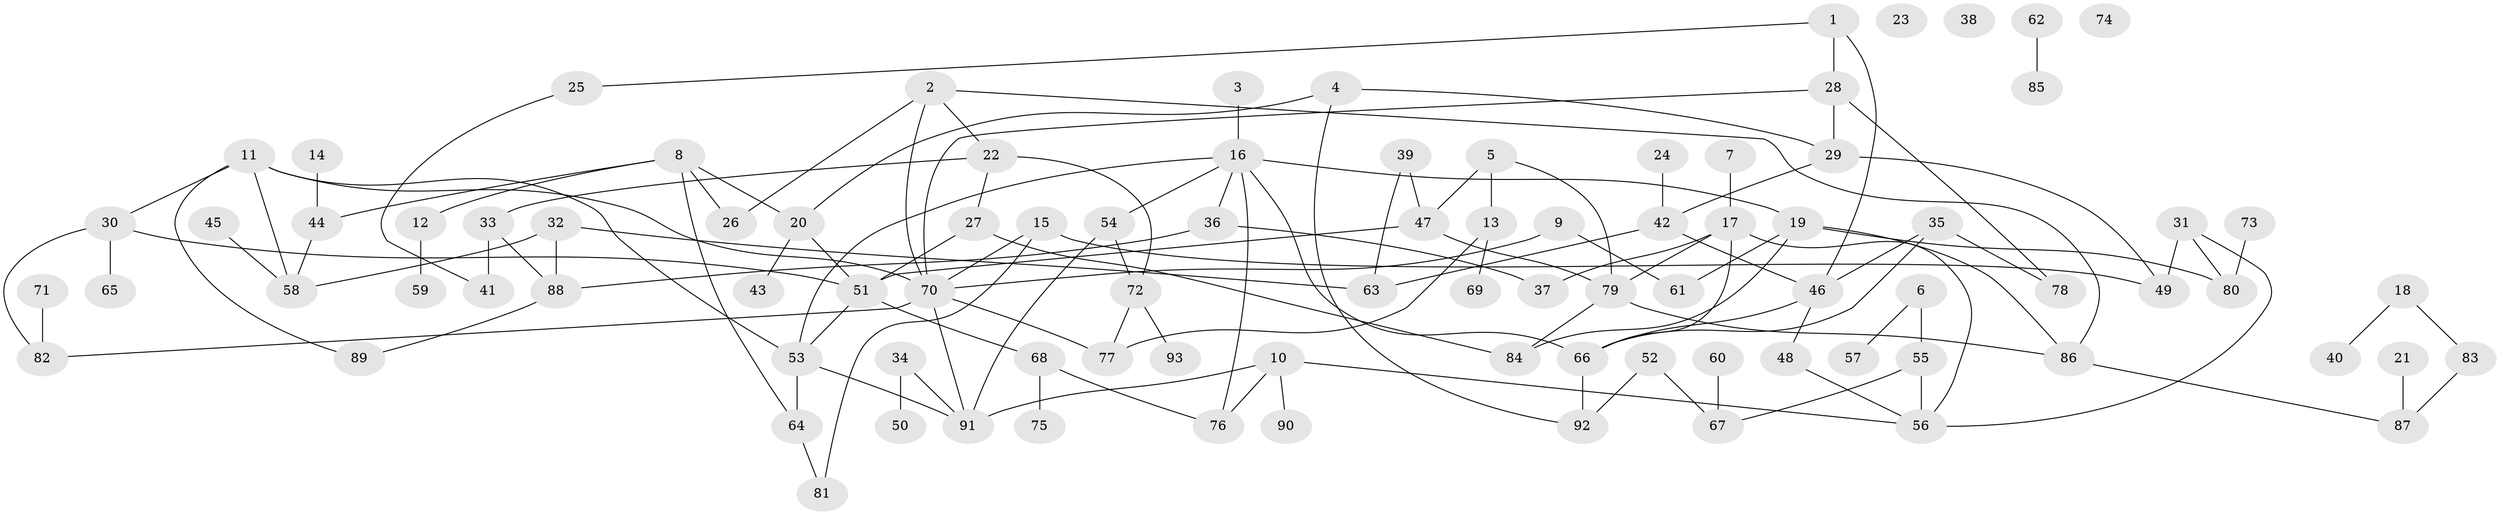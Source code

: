 // Generated by graph-tools (version 1.1) at 2025/00/03/09/25 03:00:55]
// undirected, 93 vertices, 128 edges
graph export_dot {
graph [start="1"]
  node [color=gray90,style=filled];
  1;
  2;
  3;
  4;
  5;
  6;
  7;
  8;
  9;
  10;
  11;
  12;
  13;
  14;
  15;
  16;
  17;
  18;
  19;
  20;
  21;
  22;
  23;
  24;
  25;
  26;
  27;
  28;
  29;
  30;
  31;
  32;
  33;
  34;
  35;
  36;
  37;
  38;
  39;
  40;
  41;
  42;
  43;
  44;
  45;
  46;
  47;
  48;
  49;
  50;
  51;
  52;
  53;
  54;
  55;
  56;
  57;
  58;
  59;
  60;
  61;
  62;
  63;
  64;
  65;
  66;
  67;
  68;
  69;
  70;
  71;
  72;
  73;
  74;
  75;
  76;
  77;
  78;
  79;
  80;
  81;
  82;
  83;
  84;
  85;
  86;
  87;
  88;
  89;
  90;
  91;
  92;
  93;
  1 -- 25;
  1 -- 28;
  1 -- 46;
  2 -- 22;
  2 -- 26;
  2 -- 70;
  2 -- 86;
  3 -- 16;
  4 -- 20;
  4 -- 29;
  4 -- 92;
  5 -- 13;
  5 -- 47;
  5 -- 79;
  6 -- 55;
  6 -- 57;
  7 -- 17;
  8 -- 12;
  8 -- 20;
  8 -- 26;
  8 -- 44;
  8 -- 64;
  9 -- 61;
  9 -- 70;
  10 -- 56;
  10 -- 76;
  10 -- 90;
  10 -- 91;
  11 -- 30;
  11 -- 53;
  11 -- 58;
  11 -- 70;
  11 -- 89;
  12 -- 59;
  13 -- 69;
  13 -- 77;
  14 -- 44;
  15 -- 49;
  15 -- 70;
  15 -- 81;
  16 -- 19;
  16 -- 36;
  16 -- 53;
  16 -- 54;
  16 -- 66;
  16 -- 76;
  17 -- 37;
  17 -- 56;
  17 -- 66;
  17 -- 79;
  18 -- 40;
  18 -- 83;
  19 -- 61;
  19 -- 80;
  19 -- 84;
  19 -- 86;
  20 -- 43;
  20 -- 51;
  21 -- 87;
  22 -- 27;
  22 -- 33;
  22 -- 72;
  24 -- 42;
  25 -- 41;
  27 -- 51;
  27 -- 84;
  28 -- 29;
  28 -- 70;
  28 -- 78;
  29 -- 42;
  29 -- 49;
  30 -- 51;
  30 -- 65;
  30 -- 82;
  31 -- 49;
  31 -- 56;
  31 -- 80;
  32 -- 58;
  32 -- 63;
  32 -- 88;
  33 -- 41;
  33 -- 88;
  34 -- 50;
  34 -- 91;
  35 -- 46;
  35 -- 66;
  35 -- 78;
  36 -- 37;
  36 -- 88;
  39 -- 47;
  39 -- 63;
  42 -- 46;
  42 -- 63;
  44 -- 58;
  45 -- 58;
  46 -- 48;
  46 -- 66;
  47 -- 51;
  47 -- 79;
  48 -- 56;
  51 -- 53;
  51 -- 68;
  52 -- 67;
  52 -- 92;
  53 -- 64;
  53 -- 91;
  54 -- 72;
  54 -- 91;
  55 -- 56;
  55 -- 67;
  60 -- 67;
  62 -- 85;
  64 -- 81;
  66 -- 92;
  68 -- 75;
  68 -- 76;
  70 -- 77;
  70 -- 82;
  70 -- 91;
  71 -- 82;
  72 -- 77;
  72 -- 93;
  73 -- 80;
  79 -- 84;
  79 -- 86;
  83 -- 87;
  86 -- 87;
  88 -- 89;
}
